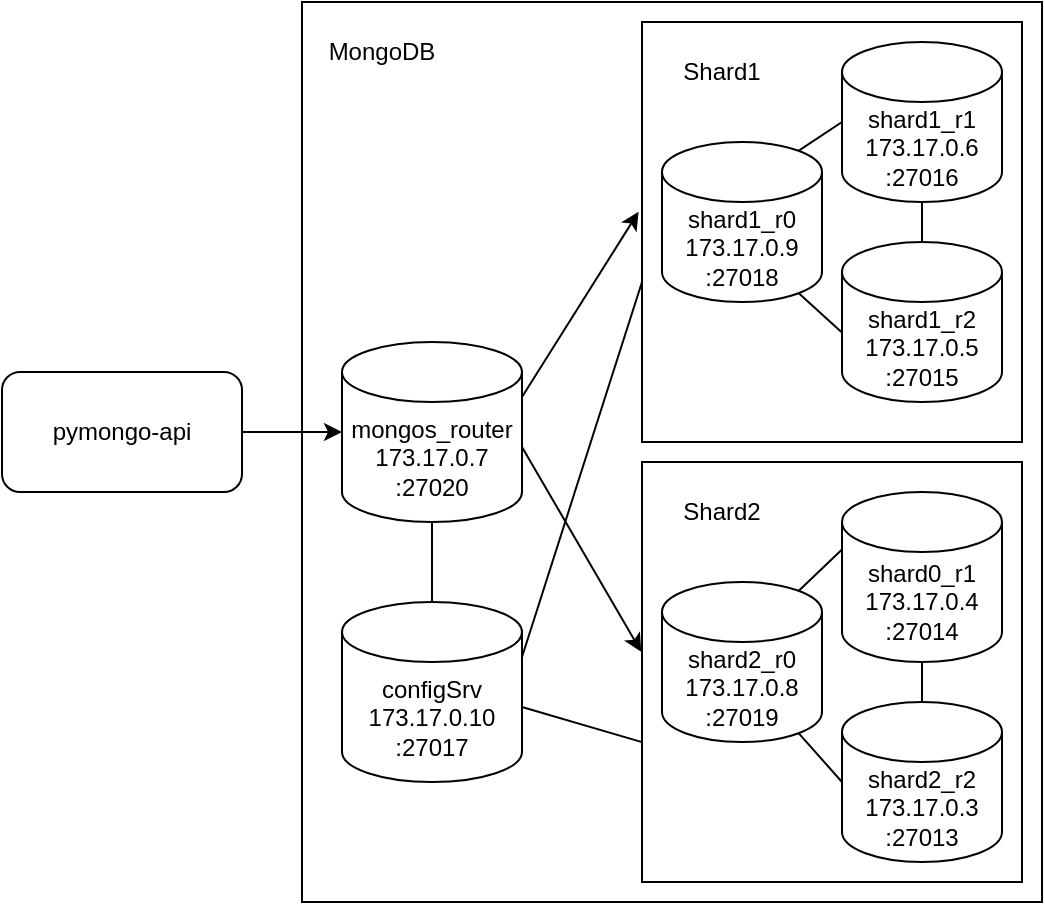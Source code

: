 <mxfile version="26.0.7">
  <diagram name="Page-1" id="-H_mtQnk-PTXWXPvYvuk">
    <mxGraphModel dx="850" dy="814" grid="1" gridSize="10" guides="1" tooltips="1" connect="1" arrows="1" fold="1" page="1" pageScale="1" pageWidth="1169" pageHeight="827" math="0" shadow="0">
      <root>
        <mxCell id="0" />
        <mxCell id="1" parent="0" />
        <mxCell id="0KxcLa0UQHLHgX5TM84A-12" value="" style="rounded=0;whiteSpace=wrap;html=1;" parent="1" vertex="1">
          <mxGeometry x="510" y="90" width="370" height="450" as="geometry" />
        </mxCell>
        <mxCell id="FXpxtSmIwOeoKEKka2dG-6" value="" style="rounded=0;whiteSpace=wrap;html=1;" vertex="1" parent="1">
          <mxGeometry x="680" y="320" width="190" height="210" as="geometry" />
        </mxCell>
        <mxCell id="FXpxtSmIwOeoKEKka2dG-5" value="" style="rounded=0;whiteSpace=wrap;html=1;" vertex="1" parent="1">
          <mxGeometry x="680" y="100" width="190" height="210" as="geometry" />
        </mxCell>
        <mxCell id="zA23MoTUsTF4_91t8viU-2" value="&lt;div&gt;mongos_router&lt;/div&gt;&lt;div&gt;173.17.0.7&lt;/div&gt;&lt;div&gt;:27020&lt;/div&gt;" style="shape=cylinder3;whiteSpace=wrap;html=1;boundedLbl=1;backgroundOutline=1;size=15;" parent="1" vertex="1">
          <mxGeometry x="530" y="260" width="90" height="90" as="geometry" />
        </mxCell>
        <mxCell id="zA23MoTUsTF4_91t8viU-3" value="pymongo-api" style="rounded=1;whiteSpace=wrap;html=1;" parent="1" vertex="1">
          <mxGeometry x="360" y="275" width="120" height="60" as="geometry" />
        </mxCell>
        <mxCell id="zA23MoTUsTF4_91t8viU-4" style="edgeStyle=orthogonalEdgeStyle;rounded=0;orthogonalLoop=1;jettySize=auto;html=1;exitX=1;exitY=0.5;exitDx=0;exitDy=0;entryX=0;entryY=0.5;entryDx=0;entryDy=0;entryPerimeter=0;" parent="1" source="zA23MoTUsTF4_91t8viU-3" target="zA23MoTUsTF4_91t8viU-2" edge="1">
          <mxGeometry relative="1" as="geometry" />
        </mxCell>
        <mxCell id="0KxcLa0UQHLHgX5TM84A-1" value="&lt;div&gt;&lt;span style=&quot;background-color: transparent; color: light-dark(rgb(0, 0, 0), rgb(255, 255, 255));&quot;&gt;shard1_r0&lt;/span&gt;&lt;/div&gt;&lt;div&gt;&lt;span style=&quot;background-color: transparent; color: light-dark(rgb(0, 0, 0), rgb(255, 255, 255));&quot;&gt;173.17.0.9&lt;/span&gt;&lt;br&gt;&lt;/div&gt;&lt;div&gt;&lt;div&gt;:27018&lt;/div&gt;&lt;/div&gt;" style="shape=cylinder3;whiteSpace=wrap;html=1;boundedLbl=1;backgroundOutline=1;size=15;" parent="1" vertex="1">
          <mxGeometry x="690" y="160" width="80" height="80" as="geometry" />
        </mxCell>
        <mxCell id="0KxcLa0UQHLHgX5TM84A-2" value="&lt;div&gt;&lt;span style=&quot;background-color: transparent; color: light-dark(rgb(0, 0, 0), rgb(255, 255, 255));&quot;&gt;shard2_r0&lt;/span&gt;&lt;/div&gt;&lt;div&gt;&lt;span style=&quot;background-color: transparent; color: light-dark(rgb(0, 0, 0), rgb(255, 255, 255));&quot;&gt;173.17.0.8&lt;/span&gt;&lt;br&gt;&lt;/div&gt;&lt;div&gt;&lt;div&gt;:27019&lt;/div&gt;&lt;/div&gt;" style="shape=cylinder3;whiteSpace=wrap;html=1;boundedLbl=1;backgroundOutline=1;size=15;" parent="1" vertex="1">
          <mxGeometry x="690" y="380" width="80" height="80" as="geometry" />
        </mxCell>
        <mxCell id="0KxcLa0UQHLHgX5TM84A-3" value="&lt;div&gt;config&lt;span style=&quot;background-color: transparent; color: light-dark(rgb(0, 0, 0), rgb(255, 255, 255));&quot;&gt;Srv&lt;/span&gt;&lt;/div&gt;&lt;div&gt;&lt;div&gt;173.17.0.10&lt;/div&gt;&lt;div&gt;:27017&lt;/div&gt;&lt;/div&gt;" style="shape=cylinder3;whiteSpace=wrap;html=1;boundedLbl=1;backgroundOutline=1;size=15;" parent="1" vertex="1">
          <mxGeometry x="530" y="390" width="90" height="90" as="geometry" />
        </mxCell>
        <mxCell id="0KxcLa0UQHLHgX5TM84A-4" style="rounded=0;orthogonalLoop=1;jettySize=auto;html=1;exitX=1;exitY=0;exitDx=0;exitDy=27.5;exitPerimeter=0;entryX=-0.009;entryY=0.452;entryDx=0;entryDy=0;entryPerimeter=0;endArrow=classic;startFill=0;endFill=1;" parent="1" source="zA23MoTUsTF4_91t8viU-2" target="FXpxtSmIwOeoKEKka2dG-5" edge="1">
          <mxGeometry relative="1" as="geometry" />
        </mxCell>
        <mxCell id="0KxcLa0UQHLHgX5TM84A-5" style="rounded=0;orthogonalLoop=1;jettySize=auto;html=1;exitX=1;exitY=0;exitDx=0;exitDy=52.5;exitPerimeter=0;entryX=-0.002;entryY=0.452;entryDx=0;entryDy=0;entryPerimeter=0;endArrow=classic;startFill=0;endFill=1;" parent="1" source="zA23MoTUsTF4_91t8viU-2" target="FXpxtSmIwOeoKEKka2dG-6" edge="1">
          <mxGeometry relative="1" as="geometry" />
        </mxCell>
        <mxCell id="0KxcLa0UQHLHgX5TM84A-6" style="edgeStyle=orthogonalEdgeStyle;rounded=0;orthogonalLoop=1;jettySize=auto;html=1;exitX=0.5;exitY=1;exitDx=0;exitDy=0;exitPerimeter=0;entryX=0.5;entryY=0;entryDx=0;entryDy=0;entryPerimeter=0;endArrow=none;startFill=0;" parent="1" source="zA23MoTUsTF4_91t8viU-2" target="0KxcLa0UQHLHgX5TM84A-3" edge="1">
          <mxGeometry relative="1" as="geometry" />
        </mxCell>
        <mxCell id="0KxcLa0UQHLHgX5TM84A-7" style="rounded=0;orthogonalLoop=1;jettySize=auto;html=1;exitX=0;exitY=0.619;exitDx=0;exitDy=0;exitPerimeter=0;entryX=1;entryY=0;entryDx=0;entryDy=27.5;entryPerimeter=0;endArrow=none;startFill=0;" parent="1" source="FXpxtSmIwOeoKEKka2dG-5" target="0KxcLa0UQHLHgX5TM84A-3" edge="1">
          <mxGeometry relative="1" as="geometry" />
        </mxCell>
        <mxCell id="0KxcLa0UQHLHgX5TM84A-8" style="rounded=0;orthogonalLoop=1;jettySize=auto;html=1;exitX=0;exitY=0.667;exitDx=0;exitDy=0;exitPerimeter=0;entryX=1;entryY=0;entryDx=0;entryDy=52.5;entryPerimeter=0;endArrow=none;startFill=0;" parent="1" source="FXpxtSmIwOeoKEKka2dG-6" target="0KxcLa0UQHLHgX5TM84A-3" edge="1">
          <mxGeometry relative="1" as="geometry" />
        </mxCell>
        <mxCell id="0KxcLa0UQHLHgX5TM84A-13" value="MongoDB" style="text;html=1;align=center;verticalAlign=middle;whiteSpace=wrap;rounded=0;" parent="1" vertex="1">
          <mxGeometry x="520" y="100" width="60" height="30" as="geometry" />
        </mxCell>
        <mxCell id="FXpxtSmIwOeoKEKka2dG-1" value="&lt;div&gt;&lt;span style=&quot;background-color: transparent; color: light-dark(rgb(0, 0, 0), rgb(255, 255, 255));&quot;&gt;shard1_r2&lt;/span&gt;&lt;/div&gt;&lt;div&gt;&lt;span style=&quot;background-color: transparent; color: light-dark(rgb(0, 0, 0), rgb(255, 255, 255));&quot;&gt;173.17.0.5&lt;/span&gt;&lt;br&gt;&lt;/div&gt;&lt;div&gt;&lt;div&gt;:27015&lt;/div&gt;&lt;/div&gt;" style="shape=cylinder3;whiteSpace=wrap;html=1;boundedLbl=1;backgroundOutline=1;size=15;" vertex="1" parent="1">
          <mxGeometry x="780" y="210" width="80" height="80" as="geometry" />
        </mxCell>
        <mxCell id="FXpxtSmIwOeoKEKka2dG-2" value="&lt;div&gt;&lt;span style=&quot;background-color: transparent; color: light-dark(rgb(0, 0, 0), rgb(255, 255, 255));&quot;&gt;shard1_r1&lt;/span&gt;&lt;/div&gt;&lt;div&gt;&lt;span style=&quot;background-color: transparent; color: light-dark(rgb(0, 0, 0), rgb(255, 255, 255));&quot;&gt;173.17.0.6&lt;/span&gt;&lt;br&gt;&lt;/div&gt;&lt;div&gt;&lt;div&gt;:27016&lt;/div&gt;&lt;/div&gt;" style="shape=cylinder3;whiteSpace=wrap;html=1;boundedLbl=1;backgroundOutline=1;size=15;" vertex="1" parent="1">
          <mxGeometry x="780" y="110" width="80" height="80" as="geometry" />
        </mxCell>
        <mxCell id="FXpxtSmIwOeoKEKka2dG-19" value="" style="edgeStyle=orthogonalEdgeStyle;rounded=0;orthogonalLoop=1;jettySize=auto;html=1;endArrow=none;startFill=0;" edge="1" parent="1" source="FXpxtSmIwOeoKEKka2dG-3" target="FXpxtSmIwOeoKEKka2dG-4">
          <mxGeometry relative="1" as="geometry" />
        </mxCell>
        <mxCell id="FXpxtSmIwOeoKEKka2dG-3" value="&lt;div&gt;&lt;span style=&quot;background-color: transparent; color: light-dark(rgb(0, 0, 0), rgb(255, 255, 255));&quot;&gt;shard0_r1&lt;/span&gt;&lt;/div&gt;&lt;div&gt;&lt;span style=&quot;background-color: transparent; color: light-dark(rgb(0, 0, 0), rgb(255, 255, 255));&quot;&gt;173.17.0.4&lt;/span&gt;&lt;br&gt;&lt;/div&gt;&lt;div&gt;&lt;div&gt;:27014&lt;/div&gt;&lt;/div&gt;" style="shape=cylinder3;whiteSpace=wrap;html=1;boundedLbl=1;backgroundOutline=1;size=15;" vertex="1" parent="1">
          <mxGeometry x="780" y="335" width="80" height="85" as="geometry" />
        </mxCell>
        <mxCell id="FXpxtSmIwOeoKEKka2dG-4" value="&lt;div&gt;&lt;span style=&quot;background-color: transparent; color: light-dark(rgb(0, 0, 0), rgb(255, 255, 255));&quot;&gt;shard2_r2&lt;/span&gt;&lt;/div&gt;&lt;div&gt;&lt;span style=&quot;background-color: transparent; color: light-dark(rgb(0, 0, 0), rgb(255, 255, 255));&quot;&gt;173.17.0.3&lt;/span&gt;&lt;br&gt;&lt;/div&gt;&lt;div&gt;&lt;div&gt;:27013&lt;/div&gt;&lt;/div&gt;" style="shape=cylinder3;whiteSpace=wrap;html=1;boundedLbl=1;backgroundOutline=1;size=15;" vertex="1" parent="1">
          <mxGeometry x="780" y="440" width="80" height="80" as="geometry" />
        </mxCell>
        <mxCell id="FXpxtSmIwOeoKEKka2dG-7" value="Shard1" style="text;html=1;align=center;verticalAlign=middle;whiteSpace=wrap;rounded=0;" vertex="1" parent="1">
          <mxGeometry x="690" y="110" width="60" height="30" as="geometry" />
        </mxCell>
        <mxCell id="FXpxtSmIwOeoKEKka2dG-8" value="Shard2" style="text;html=1;align=center;verticalAlign=middle;whiteSpace=wrap;rounded=0;" vertex="1" parent="1">
          <mxGeometry x="690" y="330" width="60" height="30" as="geometry" />
        </mxCell>
        <mxCell id="FXpxtSmIwOeoKEKka2dG-9" style="rounded=0;orthogonalLoop=1;jettySize=auto;html=1;exitX=0.855;exitY=0;exitDx=0;exitDy=4.35;exitPerimeter=0;entryX=0;entryY=0;entryDx=0;entryDy=28.75;entryPerimeter=0;endArrow=none;startFill=0;" edge="1" parent="1" source="0KxcLa0UQHLHgX5TM84A-2" target="FXpxtSmIwOeoKEKka2dG-3">
          <mxGeometry relative="1" as="geometry" />
        </mxCell>
        <mxCell id="FXpxtSmIwOeoKEKka2dG-15" style="rounded=0;orthogonalLoop=1;jettySize=auto;html=1;exitX=0;exitY=0.5;exitDx=0;exitDy=0;exitPerimeter=0;entryX=0.855;entryY=1;entryDx=0;entryDy=-4.35;entryPerimeter=0;endArrow=none;startFill=0;" edge="1" parent="1" source="FXpxtSmIwOeoKEKka2dG-4" target="0KxcLa0UQHLHgX5TM84A-2">
          <mxGeometry relative="1" as="geometry" />
        </mxCell>
        <mxCell id="FXpxtSmIwOeoKEKka2dG-16" style="rounded=0;orthogonalLoop=1;jettySize=auto;html=1;exitX=0.855;exitY=1;exitDx=0;exitDy=-4.35;exitPerimeter=0;endArrow=none;startFill=0;entryX=-0.004;entryY=0.562;entryDx=0;entryDy=0;entryPerimeter=0;" edge="1" parent="1" source="0KxcLa0UQHLHgX5TM84A-1" target="FXpxtSmIwOeoKEKka2dG-1">
          <mxGeometry relative="1" as="geometry">
            <mxPoint x="782" y="260" as="targetPoint" />
          </mxGeometry>
        </mxCell>
        <mxCell id="FXpxtSmIwOeoKEKka2dG-17" style="rounded=0;orthogonalLoop=1;jettySize=auto;html=1;exitX=0.855;exitY=0;exitDx=0;exitDy=4.35;exitPerimeter=0;entryX=0;entryY=0.5;entryDx=0;entryDy=0;entryPerimeter=0;endArrow=none;startFill=0;" edge="1" parent="1" source="0KxcLa0UQHLHgX5TM84A-1" target="FXpxtSmIwOeoKEKka2dG-2">
          <mxGeometry relative="1" as="geometry" />
        </mxCell>
        <mxCell id="FXpxtSmIwOeoKEKka2dG-18" style="rounded=0;orthogonalLoop=1;jettySize=auto;html=1;exitX=0.5;exitY=1;exitDx=0;exitDy=0;exitPerimeter=0;entryX=0.5;entryY=0;entryDx=0;entryDy=0;entryPerimeter=0;endArrow=none;startFill=0;" edge="1" parent="1" source="FXpxtSmIwOeoKEKka2dG-2" target="FXpxtSmIwOeoKEKka2dG-1">
          <mxGeometry relative="1" as="geometry" />
        </mxCell>
      </root>
    </mxGraphModel>
  </diagram>
</mxfile>

